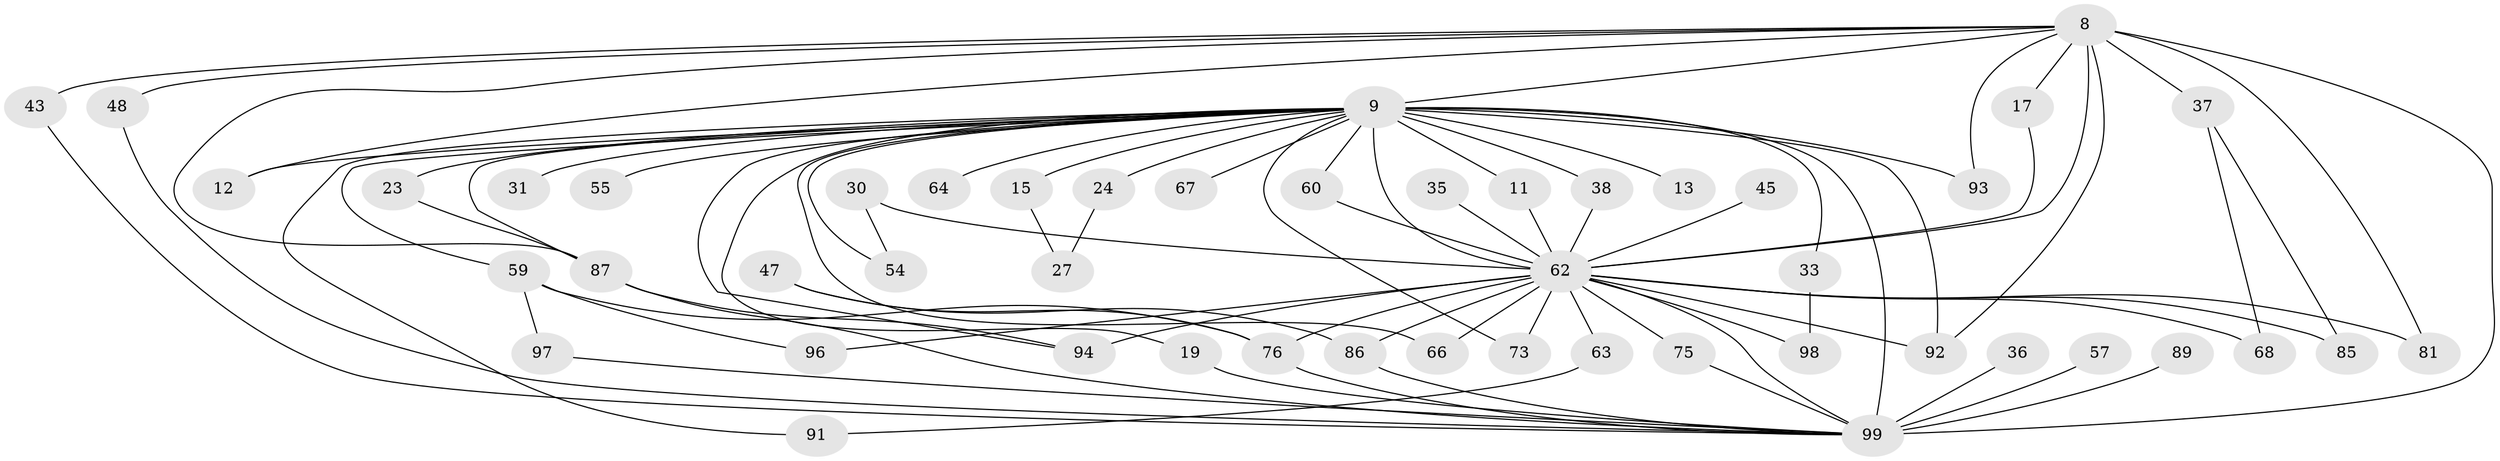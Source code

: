 // original degree distribution, {16: 0.010101010101010102, 21: 0.010101010101010102, 17: 0.030303030303030304, 24: 0.010101010101010102, 29: 0.010101010101010102, 19: 0.020202020202020204, 25: 0.010101010101010102, 2: 0.5353535353535354, 4: 0.1111111111111111, 3: 0.20202020202020202, 9: 0.010101010101010102, 8: 0.010101010101010102, 5: 0.030303030303030304}
// Generated by graph-tools (version 1.1) at 2025/43/03/09/25 04:43:36]
// undirected, 49 vertices, 83 edges
graph export_dot {
graph [start="1"]
  node [color=gray90,style=filled];
  8 [super="+3"];
  9 [super="+2+5"];
  11;
  12;
  13;
  15;
  17;
  19 [super="+16"];
  23;
  24;
  27;
  30;
  31;
  33;
  35;
  36;
  37;
  38;
  43;
  45;
  47;
  48;
  54;
  55;
  57;
  59 [super="+46"];
  60;
  62 [super="+21+6+10"];
  63;
  64;
  66 [super="+25"];
  67;
  68;
  73;
  75;
  76 [super="+51"];
  81;
  85 [super="+61"];
  86 [super="+42+84+29+80"];
  87 [super="+72+74+79"];
  89;
  91;
  92 [super="+90+52+88"];
  93;
  94 [super="+77+69"];
  96;
  97;
  98 [super="+14"];
  99 [super="+4+58+95+70"];
  8 -- 9 [weight=6];
  8 -- 12;
  8 -- 17;
  8 -- 37 [weight=2];
  8 -- 81;
  8 -- 93;
  8 -- 43;
  8 -- 48;
  8 -- 62 [weight=9];
  8 -- 92 [weight=2];
  8 -- 99 [weight=6];
  8 -- 87;
  9 -- 23 [weight=2];
  9 -- 31 [weight=2];
  9 -- 60;
  9 -- 64 [weight=2];
  9 -- 92 [weight=2];
  9 -- 93;
  9 -- 67 [weight=2];
  9 -- 15 [weight=2];
  9 -- 24 [weight=2];
  9 -- 91;
  9 -- 99 [weight=10];
  9 -- 38;
  9 -- 55 [weight=2];
  9 -- 19;
  9 -- 66 [weight=2];
  9 -- 11;
  9 -- 12;
  9 -- 13;
  9 -- 73;
  9 -- 87;
  9 -- 33;
  9 -- 54;
  9 -- 59 [weight=2];
  9 -- 62 [weight=12];
  9 -- 94 [weight=2];
  11 -- 62;
  15 -- 27;
  17 -- 62;
  19 -- 99 [weight=2];
  23 -- 87;
  24 -- 27;
  30 -- 54;
  30 -- 62 [weight=2];
  33 -- 98;
  35 -- 62 [weight=2];
  36 -- 99 [weight=3];
  37 -- 68;
  37 -- 85;
  38 -- 62;
  43 -- 99;
  45 -- 62 [weight=2];
  47 -- 76;
  47 -- 86;
  48 -- 99;
  57 -- 99 [weight=2];
  59 -- 97;
  59 -- 96;
  59 -- 76;
  60 -- 62;
  62 -- 66;
  62 -- 73;
  62 -- 76 [weight=5];
  62 -- 75;
  62 -- 85 [weight=2];
  62 -- 96;
  62 -- 98 [weight=3];
  62 -- 63 [weight=2];
  62 -- 94 [weight=3];
  62 -- 86 [weight=3];
  62 -- 99 [weight=7];
  62 -- 68;
  62 -- 81;
  62 -- 92 [weight=2];
  63 -- 91;
  75 -- 99;
  76 -- 99 [weight=2];
  86 -- 99 [weight=4];
  87 -- 99 [weight=2];
  87 -- 94;
  89 -- 99 [weight=2];
  97 -- 99;
}
